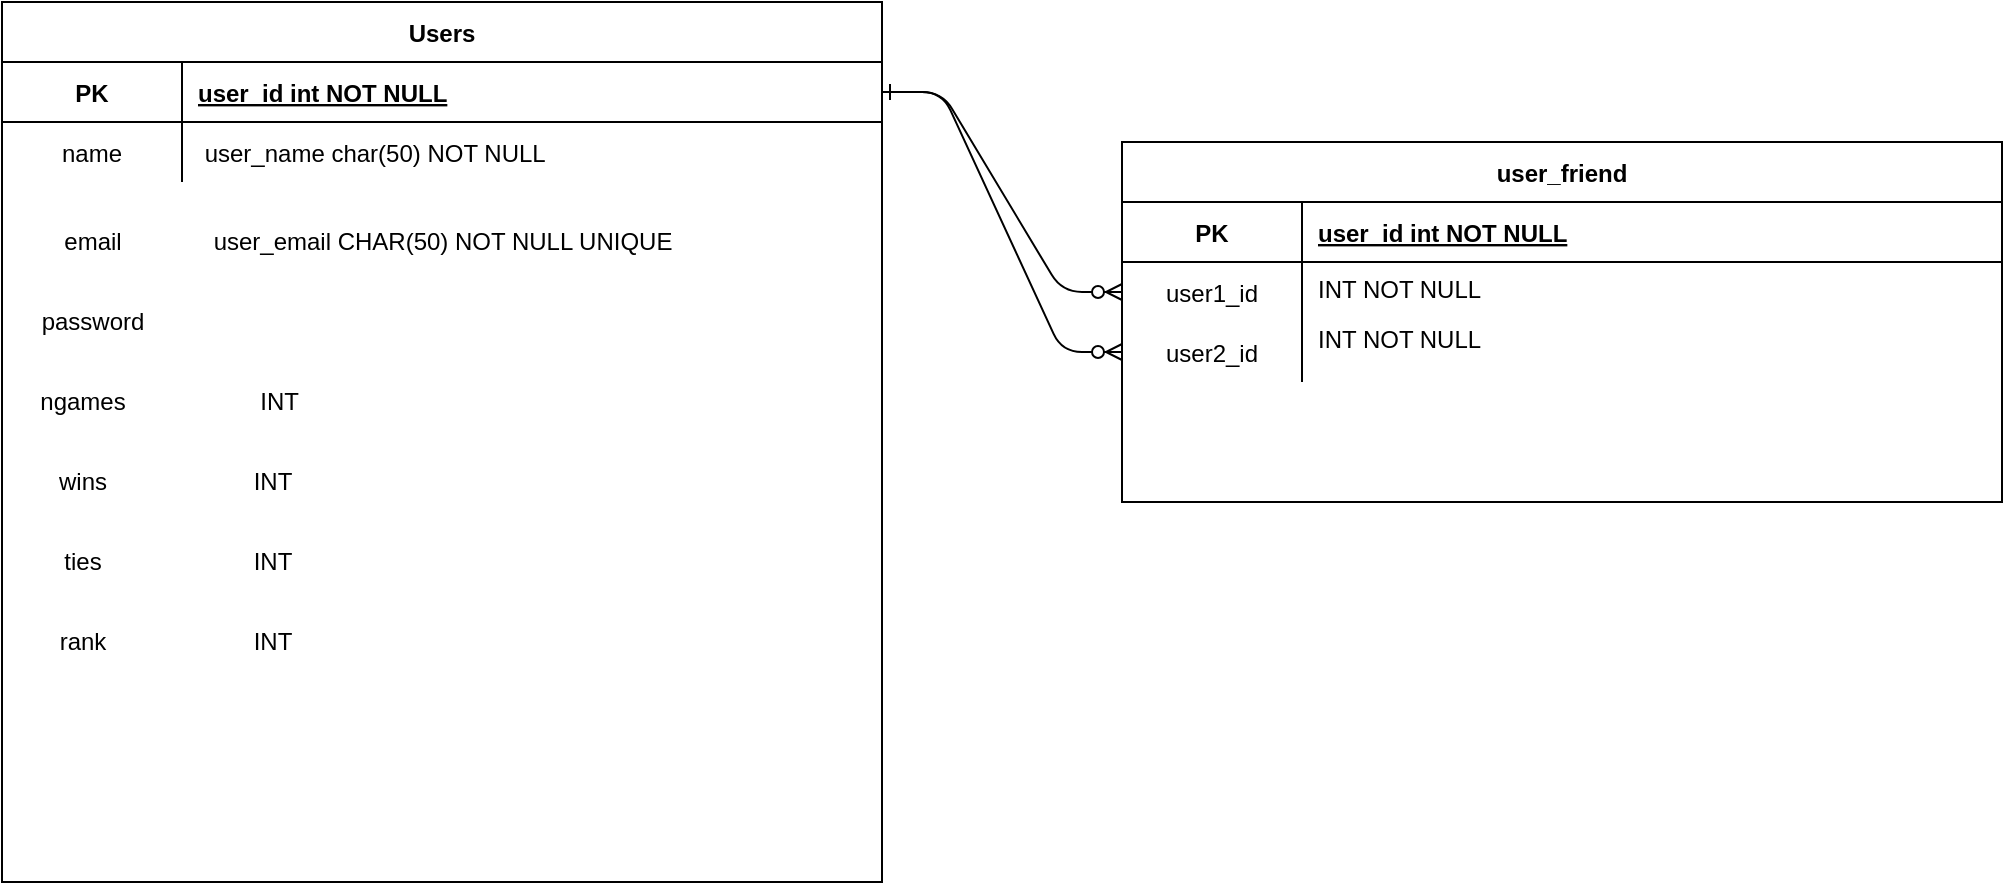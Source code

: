 <mxfile version="15.6.2" type="google"><diagram id="R2lEEEUBdFMjLlhIrx00" name="Page-1"><mxGraphModel dx="2272" dy="762" grid="1" gridSize="10" guides="1" tooltips="1" connect="1" arrows="1" fold="1" page="1" pageScale="1" pageWidth="850" pageHeight="1100" math="0" shadow="0" extFonts="Permanent Marker^https://fonts.googleapis.com/css?family=Permanent+Marker"><root><mxCell id="0"/><mxCell id="1" parent="0"/><mxCell id="C-vyLk0tnHw3VtMMgP7b-23" value="Users" style="shape=table;startSize=30;container=1;collapsible=1;childLayout=tableLayout;fixedRows=1;rowLines=0;fontStyle=1;align=center;resizeLast=1;" parent="1" vertex="1"><mxGeometry x="-240" y="20" width="440" height="440" as="geometry"/></mxCell><mxCell id="C-vyLk0tnHw3VtMMgP7b-24" value="" style="shape=partialRectangle;collapsible=0;dropTarget=0;pointerEvents=0;fillColor=none;points=[[0,0.5],[1,0.5]];portConstraint=eastwest;top=0;left=0;right=0;bottom=1;" parent="C-vyLk0tnHw3VtMMgP7b-23" vertex="1"><mxGeometry y="30" width="440" height="30" as="geometry"/></mxCell><mxCell id="C-vyLk0tnHw3VtMMgP7b-25" value="PK" style="shape=partialRectangle;overflow=hidden;connectable=0;fillColor=none;top=0;left=0;bottom=0;right=0;fontStyle=1;" parent="C-vyLk0tnHw3VtMMgP7b-24" vertex="1"><mxGeometry width="90" height="30" as="geometry"><mxRectangle width="90" height="30" as="alternateBounds"/></mxGeometry></mxCell><mxCell id="C-vyLk0tnHw3VtMMgP7b-26" value="user_id int NOT NULL " style="shape=partialRectangle;overflow=hidden;connectable=0;fillColor=none;top=0;left=0;bottom=0;right=0;align=left;spacingLeft=6;fontStyle=5;" parent="C-vyLk0tnHw3VtMMgP7b-24" vertex="1"><mxGeometry x="90" width="350" height="30" as="geometry"><mxRectangle width="350" height="30" as="alternateBounds"/></mxGeometry></mxCell><mxCell id="C-vyLk0tnHw3VtMMgP7b-27" value="" style="shape=partialRectangle;collapsible=0;dropTarget=0;pointerEvents=0;fillColor=none;points=[[0,0.5],[1,0.5]];portConstraint=eastwest;top=0;left=0;right=0;bottom=0;" parent="C-vyLk0tnHw3VtMMgP7b-23" vertex="1"><mxGeometry y="60" width="440" height="30" as="geometry"/></mxCell><mxCell id="C-vyLk0tnHw3VtMMgP7b-28" value="name" style="shape=partialRectangle;overflow=hidden;connectable=0;fillColor=none;top=0;left=0;bottom=0;right=0;" parent="C-vyLk0tnHw3VtMMgP7b-27" vertex="1"><mxGeometry width="90" height="30" as="geometry"><mxRectangle width="90" height="30" as="alternateBounds"/></mxGeometry></mxCell><mxCell id="C-vyLk0tnHw3VtMMgP7b-29" value=" user_name char(50) NOT NULL" style="shape=partialRectangle;overflow=hidden;connectable=0;fillColor=none;top=0;left=0;bottom=0;right=0;align=left;spacingLeft=6;" parent="C-vyLk0tnHw3VtMMgP7b-27" vertex="1"><mxGeometry x="90" width="350" height="30" as="geometry"><mxRectangle width="350" height="30" as="alternateBounds"/></mxGeometry></mxCell><mxCell id="72xVYlf32pzHIc25wCsK-19" value="&lt;font color=&quot;#000000&quot;&gt;wins&lt;/font&gt;" style="text;html=1;align=center;verticalAlign=middle;resizable=0;points=[];autosize=1;strokeColor=none;fillColor=none;fontColor=#FF2212;" vertex="1" parent="1"><mxGeometry x="-220" y="250" width="40" height="20" as="geometry"/></mxCell><mxCell id="72xVYlf32pzHIc25wCsK-20" value="INT" style="text;html=1;align=center;verticalAlign=middle;resizable=0;points=[];autosize=1;strokeColor=none;fillColor=none;fontColor=#000000;" vertex="1" parent="1"><mxGeometry x="-120" y="250" width="30" height="20" as="geometry"/></mxCell><mxCell id="72xVYlf32pzHIc25wCsK-22" value="INT&amp;nbsp;" style="text;html=1;align=center;verticalAlign=middle;resizable=0;points=[];autosize=1;strokeColor=none;fillColor=none;fontColor=#000000;" vertex="1" parent="1"><mxGeometry x="-120" y="210" width="40" height="20" as="geometry"/></mxCell><mxCell id="72xVYlf32pzHIc25wCsK-27" value="&lt;span style=&quot;color: rgb(0 , 0 , 0)&quot;&gt;password&lt;/span&gt;" style="text;html=1;align=center;verticalAlign=middle;resizable=0;points=[];autosize=1;strokeColor=none;fillColor=none;fontColor=#FF2212;" vertex="1" parent="1"><mxGeometry x="-230" y="170" width="70" height="20" as="geometry"/></mxCell><mxCell id="72xVYlf32pzHIc25wCsK-30" value="ngames&lt;br&gt;" style="text;html=1;align=center;verticalAlign=middle;resizable=0;points=[];autosize=1;strokeColor=none;fillColor=none;fontColor=#000000;" vertex="1" parent="1"><mxGeometry x="-230" y="210" width="60" height="20" as="geometry"/></mxCell><mxCell id="72xVYlf32pzHIc25wCsK-31" value="INT" style="text;html=1;align=center;verticalAlign=middle;resizable=0;points=[];autosize=1;strokeColor=none;fillColor=none;fontColor=#000000;" vertex="1" parent="1"><mxGeometry x="-120" y="290" width="30" height="20" as="geometry"/></mxCell><mxCell id="72xVYlf32pzHIc25wCsK-32" value="ties&lt;br&gt;" style="text;html=1;align=center;verticalAlign=middle;resizable=0;points=[];autosize=1;strokeColor=none;fillColor=none;fontColor=#000000;" vertex="1" parent="1"><mxGeometry x="-215" y="290" width="30" height="20" as="geometry"/></mxCell><mxCell id="72xVYlf32pzHIc25wCsK-33" value="INT" style="text;html=1;align=center;verticalAlign=middle;resizable=0;points=[];autosize=1;strokeColor=none;fillColor=none;fontColor=#000000;" vertex="1" parent="1"><mxGeometry x="-120" y="330" width="30" height="20" as="geometry"/></mxCell><mxCell id="72xVYlf32pzHIc25wCsK-36" value="rank" style="text;html=1;align=center;verticalAlign=middle;resizable=0;points=[];autosize=1;strokeColor=none;fillColor=none;fontColor=#000000;" vertex="1" parent="1"><mxGeometry x="-220" y="330" width="40" height="20" as="geometry"/></mxCell><mxCell id="72xVYlf32pzHIc25wCsK-25" value="&lt;font color=&quot;#000000&quot;&gt;email&lt;/font&gt;" style="text;html=1;align=center;verticalAlign=middle;resizable=0;points=[];autosize=1;strokeColor=none;fillColor=none;fontColor=#FF2212;" vertex="1" parent="1"><mxGeometry x="-215" y="130" width="40" height="20" as="geometry"/></mxCell><mxCell id="72xVYlf32pzHIc25wCsK-39" value="user_email CHAR(50) NOT NULL UNIQUE" style="text;html=1;align=center;verticalAlign=middle;resizable=0;points=[];autosize=1;strokeColor=none;fillColor=none;fontColor=#000000;" vertex="1" parent="1"><mxGeometry x="-140" y="130" width="240" height="20" as="geometry"/></mxCell><mxCell id="72xVYlf32pzHIc25wCsK-42" value="user_friend" style="shape=table;startSize=30;container=1;collapsible=1;childLayout=tableLayout;fixedRows=1;rowLines=0;fontStyle=1;align=center;resizeLast=1;" vertex="1" parent="1"><mxGeometry x="320" y="90" width="440" height="180" as="geometry"/></mxCell><mxCell id="72xVYlf32pzHIc25wCsK-43" value="" style="shape=partialRectangle;collapsible=0;dropTarget=0;pointerEvents=0;fillColor=none;points=[[0,0.5],[1,0.5]];portConstraint=eastwest;top=0;left=0;right=0;bottom=1;" vertex="1" parent="72xVYlf32pzHIc25wCsK-42"><mxGeometry y="30" width="440" height="30" as="geometry"/></mxCell><mxCell id="72xVYlf32pzHIc25wCsK-44" value="PK" style="shape=partialRectangle;overflow=hidden;connectable=0;fillColor=none;top=0;left=0;bottom=0;right=0;fontStyle=1;" vertex="1" parent="72xVYlf32pzHIc25wCsK-43"><mxGeometry width="90" height="30" as="geometry"><mxRectangle width="90" height="30" as="alternateBounds"/></mxGeometry></mxCell><mxCell id="72xVYlf32pzHIc25wCsK-45" value="user_id int NOT NULL " style="shape=partialRectangle;overflow=hidden;connectable=0;fillColor=none;top=0;left=0;bottom=0;right=0;align=left;spacingLeft=6;fontStyle=5;" vertex="1" parent="72xVYlf32pzHIc25wCsK-43"><mxGeometry x="90" width="350" height="30" as="geometry"><mxRectangle width="350" height="30" as="alternateBounds"/></mxGeometry></mxCell><mxCell id="72xVYlf32pzHIc25wCsK-54" value="" style="shape=partialRectangle;collapsible=0;dropTarget=0;pointerEvents=0;fillColor=none;points=[[0,0.5],[1,0.5]];portConstraint=eastwest;top=0;left=0;right=0;bottom=0;" vertex="1" parent="72xVYlf32pzHIc25wCsK-42"><mxGeometry y="60" width="440" height="30" as="geometry"/></mxCell><mxCell id="72xVYlf32pzHIc25wCsK-55" value="user1_id" style="shape=partialRectangle;overflow=hidden;connectable=0;fillColor=none;top=0;left=0;bottom=0;right=0;" vertex="1" parent="72xVYlf32pzHIc25wCsK-54"><mxGeometry width="90" height="30" as="geometry"><mxRectangle width="90" height="30" as="alternateBounds"/></mxGeometry></mxCell><mxCell id="72xVYlf32pzHIc25wCsK-56" value="INT NOT NULL&#10;" style="shape=partialRectangle;overflow=hidden;connectable=0;fillColor=none;top=0;left=0;bottom=0;right=0;align=left;spacingLeft=6;verticalAlign=top;" vertex="1" parent="72xVYlf32pzHIc25wCsK-54"><mxGeometry x="90" width="350" height="30" as="geometry"><mxRectangle width="350" height="30" as="alternateBounds"/></mxGeometry></mxCell><mxCell id="72xVYlf32pzHIc25wCsK-46" value="" style="shape=partialRectangle;collapsible=0;dropTarget=0;pointerEvents=0;fillColor=none;points=[[0,0.5],[1,0.5]];portConstraint=eastwest;top=0;left=0;right=0;bottom=0;" vertex="1" parent="72xVYlf32pzHIc25wCsK-42"><mxGeometry y="90" width="440" height="30" as="geometry"/></mxCell><mxCell id="72xVYlf32pzHIc25wCsK-47" value="user2_id" style="shape=partialRectangle;overflow=hidden;connectable=0;fillColor=none;top=0;left=0;bottom=0;right=0;" vertex="1" parent="72xVYlf32pzHIc25wCsK-46"><mxGeometry width="90" height="30" as="geometry"><mxRectangle width="90" height="30" as="alternateBounds"/></mxGeometry></mxCell><mxCell id="72xVYlf32pzHIc25wCsK-48" value="INT NOT NULL&#10;" style="shape=partialRectangle;overflow=hidden;connectable=0;fillColor=none;top=0;left=0;bottom=0;right=0;align=left;spacingLeft=6;" vertex="1" parent="72xVYlf32pzHIc25wCsK-46"><mxGeometry x="90" width="350" height="30" as="geometry"><mxRectangle width="350" height="30" as="alternateBounds"/></mxGeometry></mxCell><mxCell id="72xVYlf32pzHIc25wCsK-53" value="" style="edgeStyle=entityRelationEdgeStyle;endArrow=ERzeroToMany;startArrow=ERone;endFill=1;startFill=0;exitX=1;exitY=0.5;exitDx=0;exitDy=0;entryX=0;entryY=0.5;entryDx=0;entryDy=0;" edge="1" parent="1" source="C-vyLk0tnHw3VtMMgP7b-24" target="72xVYlf32pzHIc25wCsK-46"><mxGeometry width="100" height="100" relative="1" as="geometry"><mxPoint x="-350" y="90" as="sourcePoint"/><mxPoint x="-330" y="615" as="targetPoint"/></mxGeometry></mxCell><mxCell id="72xVYlf32pzHIc25wCsK-57" value="" style="edgeStyle=entityRelationEdgeStyle;endArrow=ERzeroToMany;startArrow=ERone;endFill=1;startFill=0;exitX=1;exitY=0.5;exitDx=0;exitDy=0;entryX=0;entryY=0.5;entryDx=0;entryDy=0;" edge="1" parent="1" source="C-vyLk0tnHw3VtMMgP7b-24" target="72xVYlf32pzHIc25wCsK-54"><mxGeometry width="100" height="100" relative="1" as="geometry"><mxPoint x="360" y="50" as="sourcePoint"/><mxPoint x="340" y="555" as="targetPoint"/></mxGeometry></mxCell></root></mxGraphModel></diagram></mxfile>